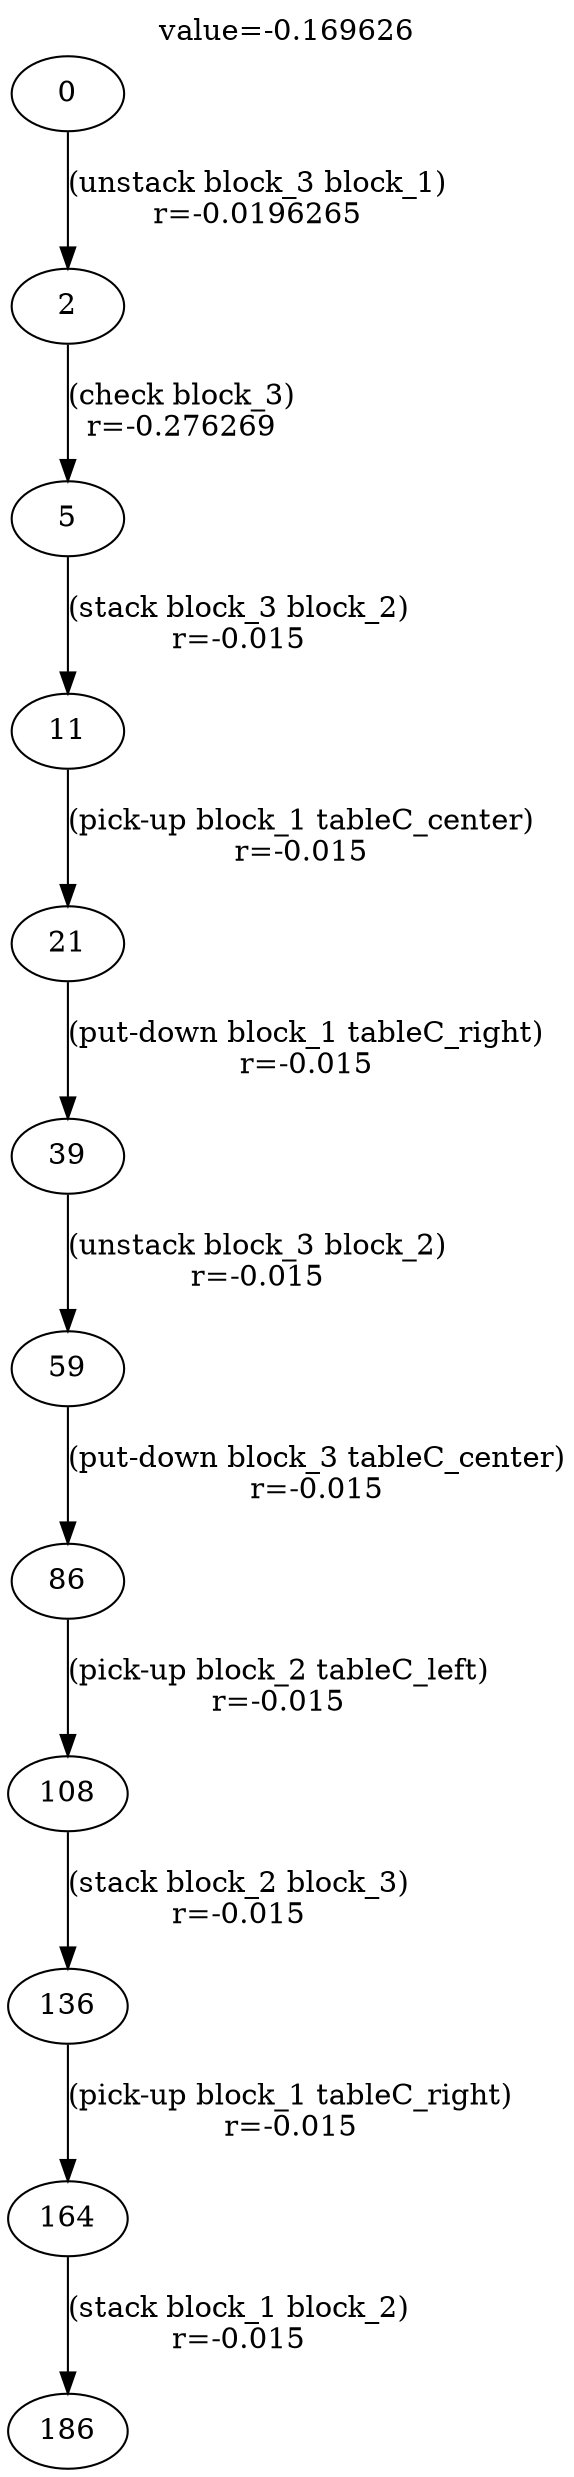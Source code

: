 digraph g{
label="value=-0.169626"
labelloc=top
0->2 [ label="(unstack block_3 block_1)
r=-0.0196265" ];
2->5 [ label="(check block_3)
r=-0.276269" ];
5->11 [ label="(stack block_3 block_2)
r=-0.015" ];
11->21 [ label="(pick-up block_1 tableC_center)
r=-0.015" ];
21->39 [ label="(put-down block_1 tableC_right)
r=-0.015" ];
39->59 [ label="(unstack block_3 block_2)
r=-0.015" ];
59->86 [ label="(put-down block_3 tableC_center)
r=-0.015" ];
86->108 [ label="(pick-up block_2 tableC_left)
r=-0.015" ];
108->136 [ label="(stack block_2 block_3)
r=-0.015" ];
136->164 [ label="(pick-up block_1 tableC_right)
r=-0.015" ];
164->186 [ label="(stack block_1 block_2)
r=-0.015" ];
}
